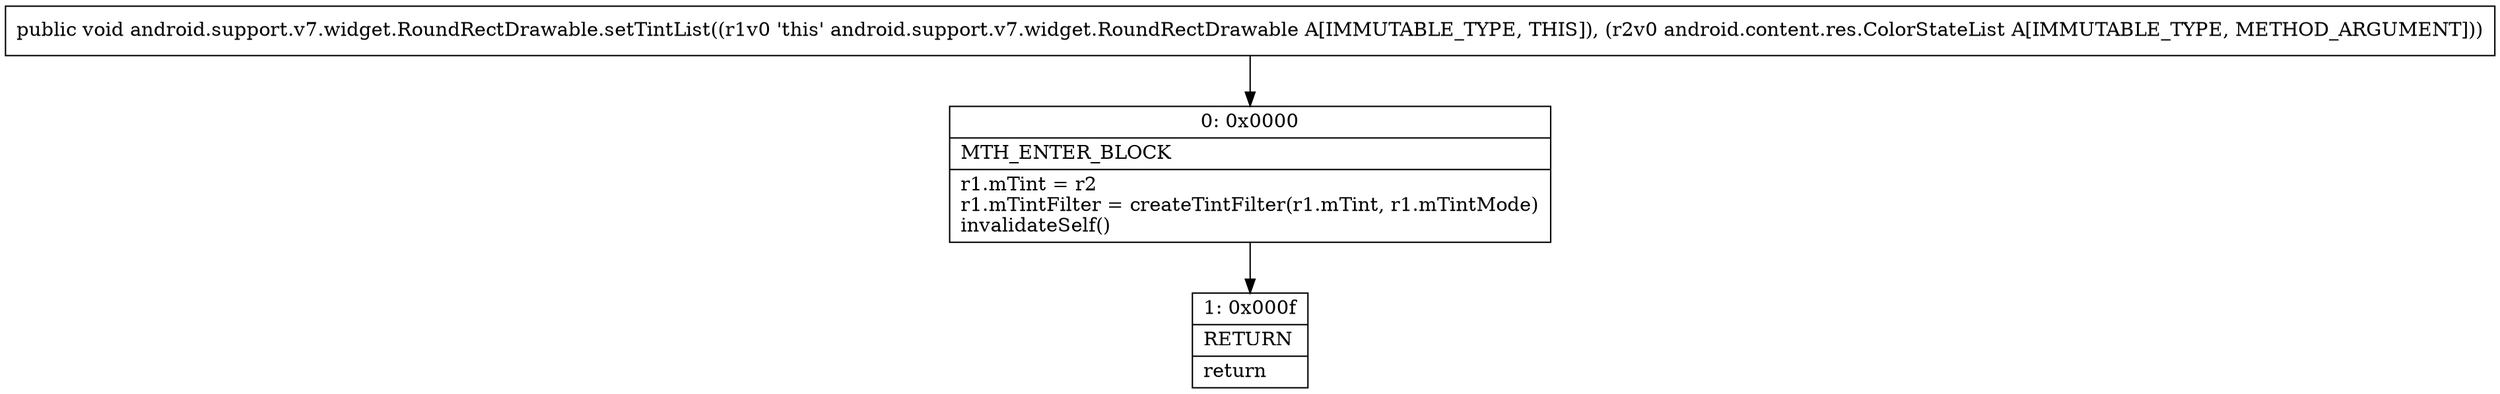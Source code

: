 digraph "CFG forandroid.support.v7.widget.RoundRectDrawable.setTintList(Landroid\/content\/res\/ColorStateList;)V" {
Node_0 [shape=record,label="{0\:\ 0x0000|MTH_ENTER_BLOCK\l|r1.mTint = r2\lr1.mTintFilter = createTintFilter(r1.mTint, r1.mTintMode)\linvalidateSelf()\l}"];
Node_1 [shape=record,label="{1\:\ 0x000f|RETURN\l|return\l}"];
MethodNode[shape=record,label="{public void android.support.v7.widget.RoundRectDrawable.setTintList((r1v0 'this' android.support.v7.widget.RoundRectDrawable A[IMMUTABLE_TYPE, THIS]), (r2v0 android.content.res.ColorStateList A[IMMUTABLE_TYPE, METHOD_ARGUMENT])) }"];
MethodNode -> Node_0;
Node_0 -> Node_1;
}

